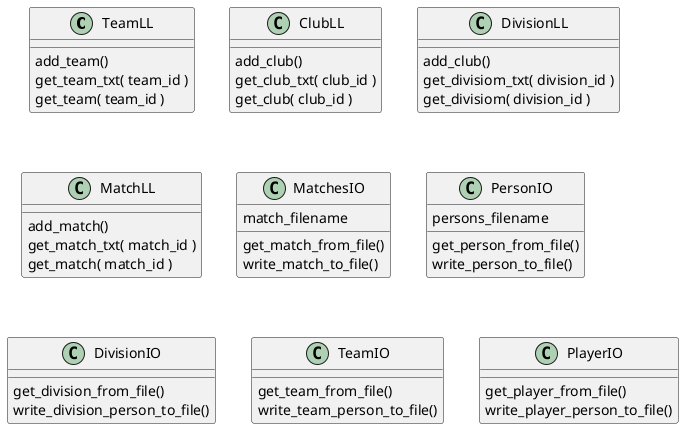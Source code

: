 @startuml
skinparam  class {
    BackgroundColor<<personnel>> #A9DCDF
}


class TeamLL {
    add_team()
    get_team_txt( team_id )
    get_team( team_id )
}

class ClubLL {
    add_club()
    get_club_txt( club_id )
    get_club( club_id )
}

class DivisionLL{
    add_club()
    get_divisiom_txt( division_id )
    get_divisiom( division_id )
}

class MatchLL {
    add_match()
    get_match_txt( match_id )   
    get_match( match_id )   
}


/'
Storage layer
'/



class MatchesIO{
    match_filename
    get_match_from_file()
    write_match_to_file()

}
class PersonIO{
    persons_filename
    get_person_from_file()
    write_person_to_file()

}
class DivisionIO{
    get_division_from_file()
    write_division_person_to_file()
}
class TeamIO    {
    get_team_from_file()
    write_team_person_to_file()
}
class PlayerIO  {
    get_player_from_file()
    write_player_person_to_file()
}


@enduml